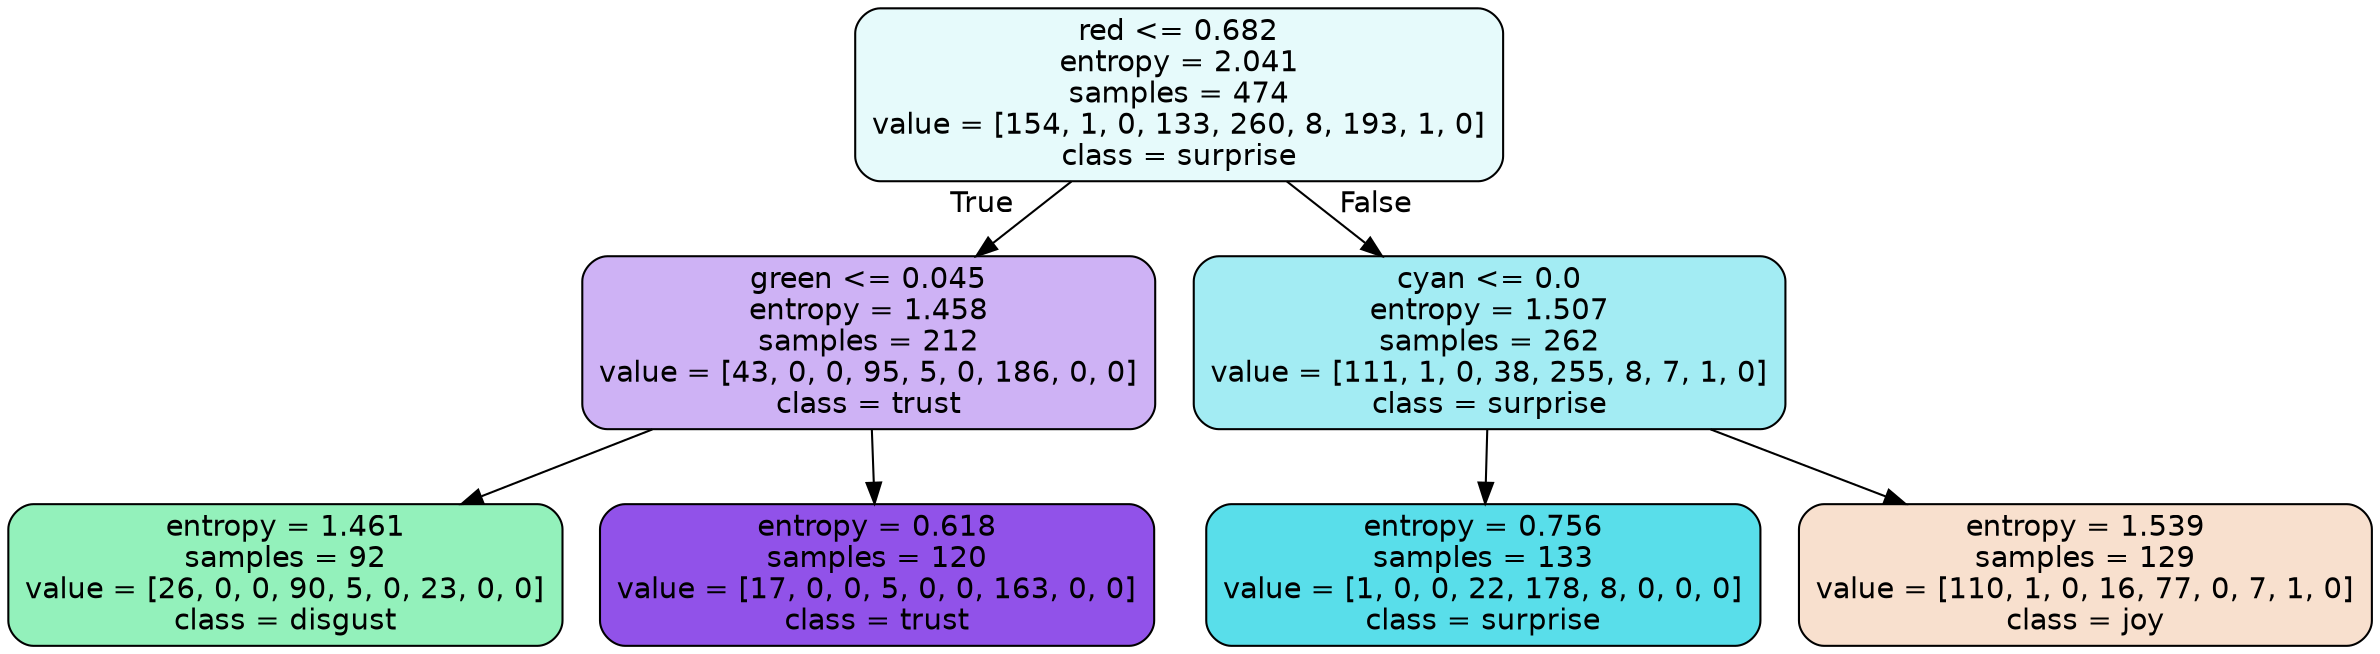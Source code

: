 digraph Tree {
node [shape=box, style="filled, rounded", color="black", fontname=helvetica] ;
edge [fontname=helvetica] ;
0 [label="red <= 0.682\nentropy = 2.041\nsamples = 474\nvalue = [154, 1, 0, 133, 260, 8, 193, 1, 0]\nclass = surprise", fillcolor="#39d7e51f"] ;
1 [label="green <= 0.045\nentropy = 1.458\nsamples = 212\nvalue = [43, 0, 0, 95, 5, 0, 186, 0, 0]\nclass = trust", fillcolor="#8139e563"] ;
0 -> 1 [labeldistance=2.5, labelangle=45, headlabel="True"] ;
2 [label="entropy = 1.461\nsamples = 92\nvalue = [26, 0, 0, 90, 5, 0, 23, 0, 0]\nclass = disgust", fillcolor="#39e5818a"] ;
1 -> 2 ;
3 [label="entropy = 0.618\nsamples = 120\nvalue = [17, 0, 0, 5, 0, 0, 163, 0, 0]\nclass = trust", fillcolor="#8139e5de"] ;
1 -> 3 ;
4 [label="cyan <= 0.0\nentropy = 1.507\nsamples = 262\nvalue = [111, 1, 0, 38, 255, 8, 7, 1, 0]\nclass = surprise", fillcolor="#39d7e576"] ;
0 -> 4 [labeldistance=2.5, labelangle=-45, headlabel="False"] ;
5 [label="entropy = 0.756\nsamples = 133\nvalue = [1, 0, 0, 22, 178, 8, 0, 0, 0]\nclass = surprise", fillcolor="#39d7e5d5"] ;
4 -> 5 ;
6 [label="entropy = 1.539\nsamples = 129\nvalue = [110, 1, 0, 16, 77, 0, 7, 1, 0]\nclass = joy", fillcolor="#e581393e"] ;
4 -> 6 ;
}
